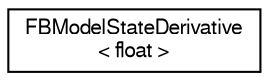 digraph "Graphical Class Hierarchy"
{
  edge [fontname="FreeSans",fontsize="10",labelfontname="FreeSans",labelfontsize="10"];
  node [fontname="FreeSans",fontsize="10",shape=record];
  rankdir="LR";
  Node1 [label="FBModelStateDerivative\l\< float \>",height=0.2,width=0.4,color="black", fillcolor="white", style="filled",URL="$de/dce/struct_f_b_model_state_derivative.html"];
}
